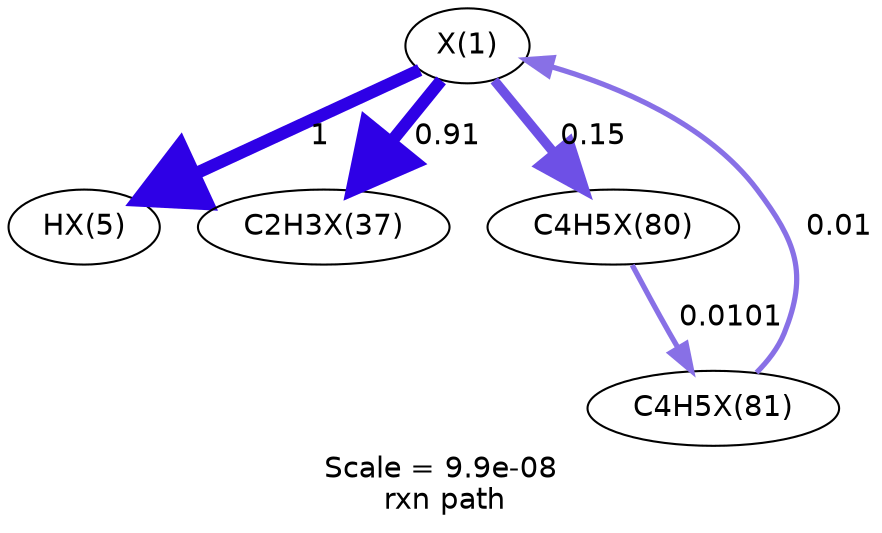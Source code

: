 digraph reaction_paths {
center=1;
s36 -> s37[fontname="Helvetica", style="setlinewidth(6)", arrowsize=3, color="0.7, 1.5, 0.9"
, label=" 1"];
s36 -> s38[fontname="Helvetica", style="setlinewidth(5.93)", arrowsize=2.96, color="0.7, 1.41, 0.9"
, label=" 0.91"];
s36 -> s39[fontname="Helvetica", style="setlinewidth(4.57)", arrowsize=2.28, color="0.7, 0.65, 0.9"
, label=" 0.15"];
s40 -> s36[fontname="Helvetica", style="setlinewidth(2.52)", arrowsize=1.26, color="0.7, 0.51, 0.9"
, label=" 0.01"];
s39 -> s40[fontname="Helvetica", style="setlinewidth(2.53)", arrowsize=1.26, color="0.7, 0.51, 0.9"
, label=" 0.0101"];
s36 [ fontname="Helvetica", label="X(1)"];
s37 [ fontname="Helvetica", label="HX(5)"];
s38 [ fontname="Helvetica", label="C2H3X(37)"];
s39 [ fontname="Helvetica", label="C4H5X(80)"];
s40 [ fontname="Helvetica", label="C4H5X(81)"];
 label = "Scale = 9.9e-08\l rxn path";
 fontname = "Helvetica";
}

